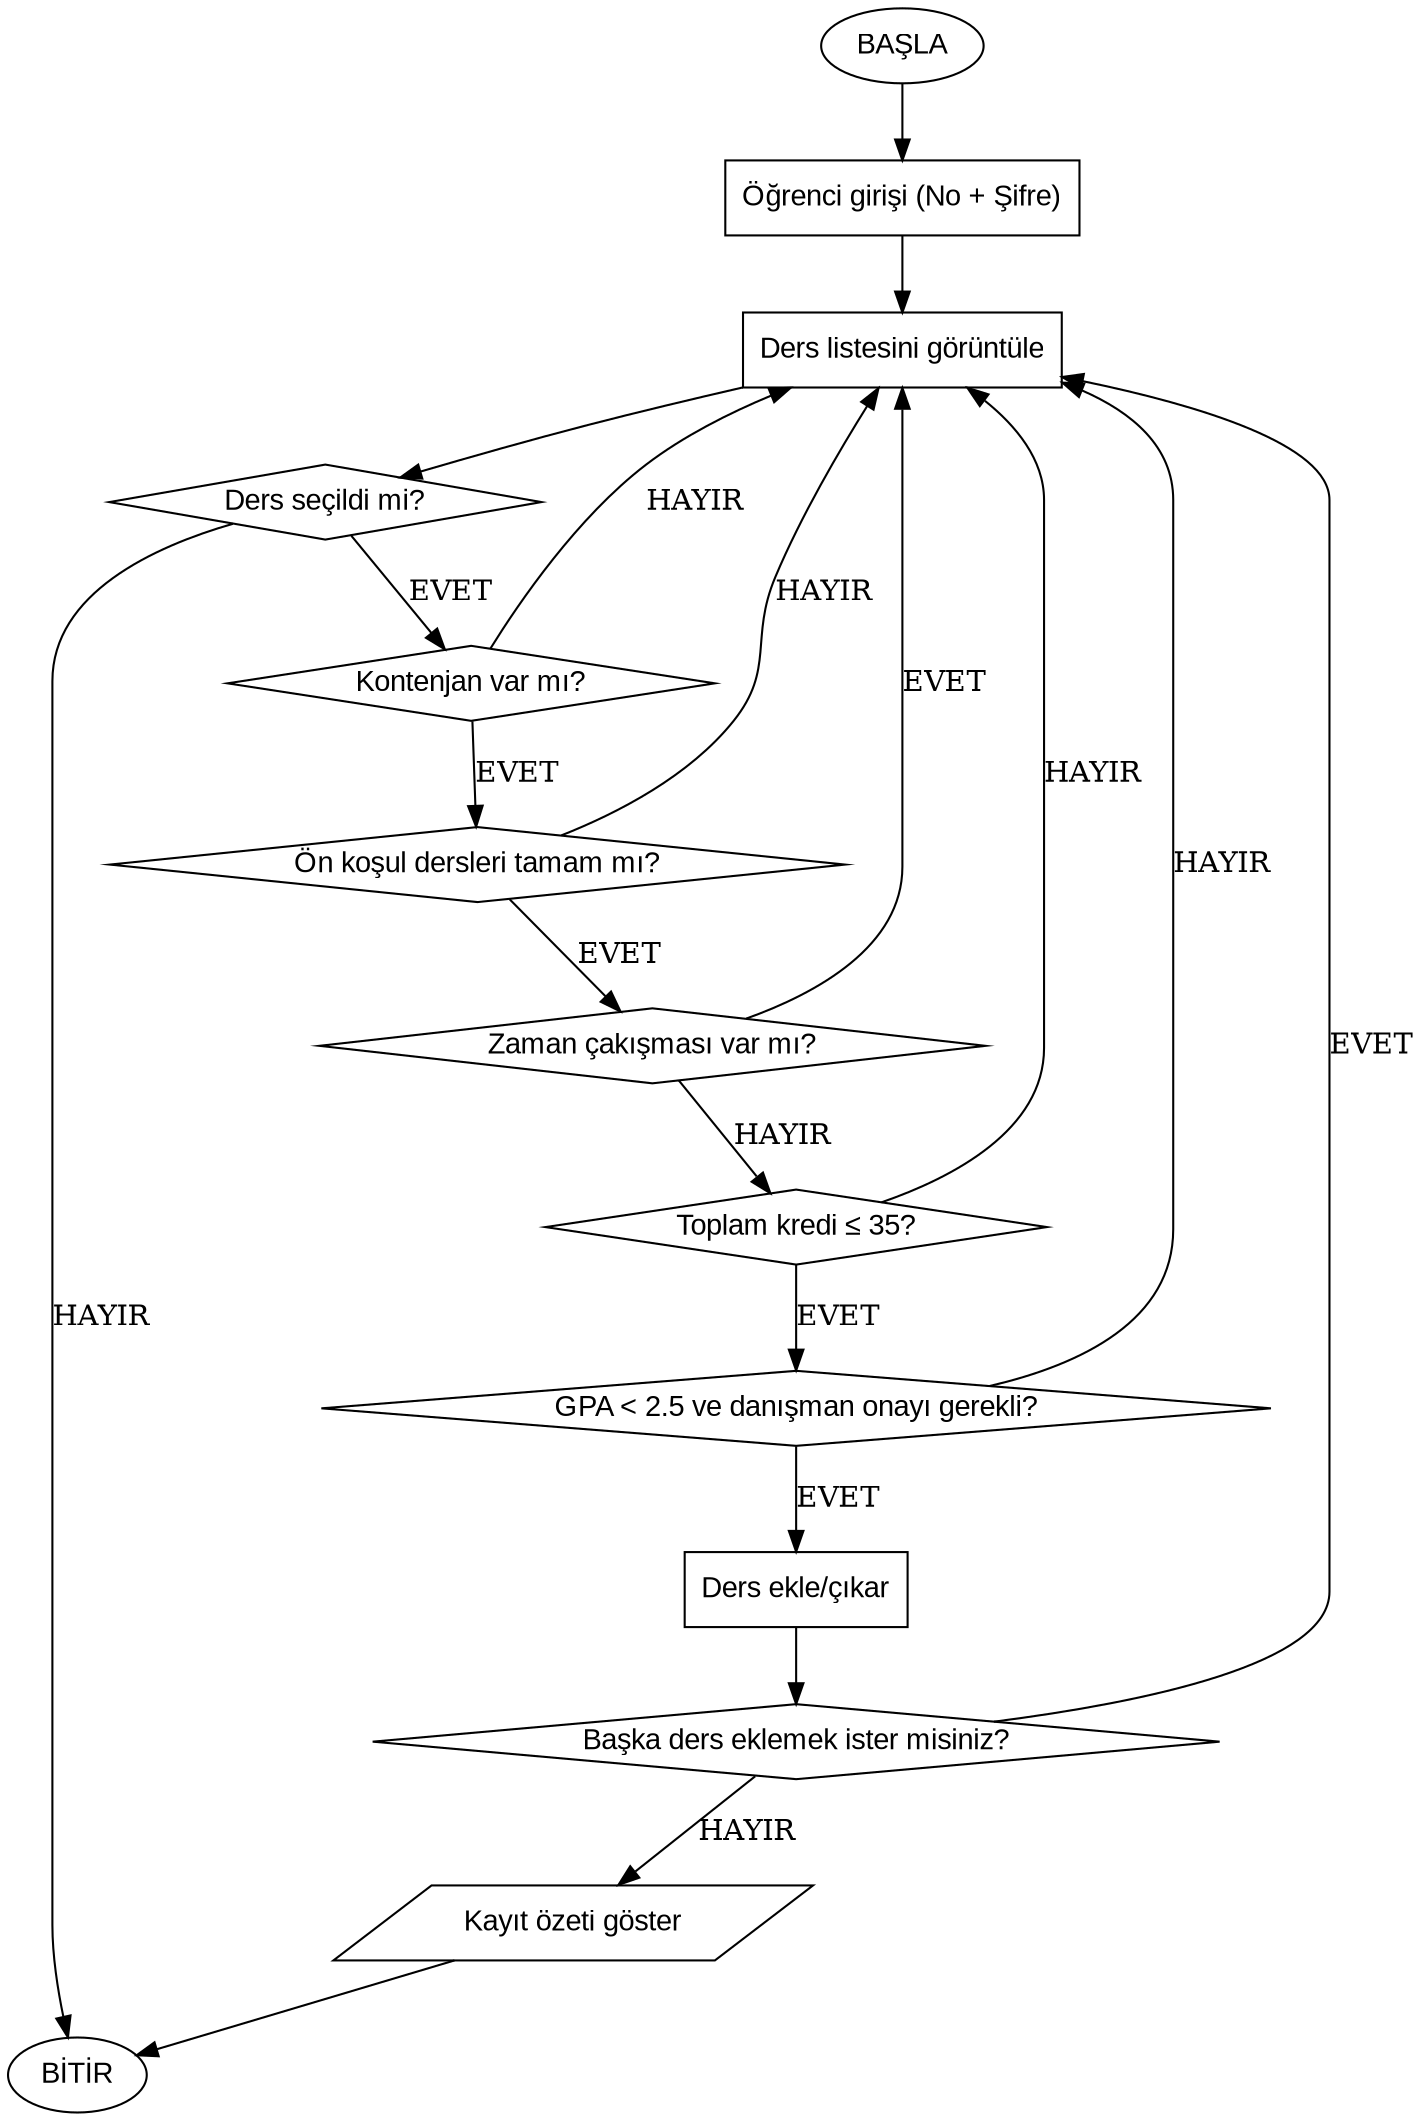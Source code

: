 digraph UniversiteDersKayit {
    rankdir=TB;
    node [fontname="Arial"];

    start [shape=oval, label="BAŞLA"];
    ogrenci_giris [shape=box, label="Öğrenci girişi (No + Şifre)"];
    ders_listesi [shape=box, label="Ders listesini görüntüle"];
    ders_secim [shape=diamond, label="Ders seçildi mi?"];
    
    kontenjan_kontrol [shape=diamond, label="Kontenjan var mı?"];
    onkosul_kontrol [shape=diamond, label="Ön koşul dersleri tamam mı?"];
    zaman_cakisma [shape=diamond, label="Zaman çakışması var mı?"];
    kredi_limit [shape=diamond, label="Toplam kredi ≤ 35?"];
    danisman_onay [shape=diamond, label="GPA < 2.5 ve danışman onayı gerekli?"];
    
    ders_ekle [shape=box, label="Ders ekle/çıkar"];
    kayit_ozeti [shape=parallelogram, label="Kayıt özeti göster"];
    bitir [shape=oval, label="BİTİR"];

    baska_ders [shape=diamond, label="Başka ders eklemek ister misiniz?"];

    // Oklar
    start -> ogrenci_giris -> ders_listesi -> ders_secim;

    ders_secim -> kontenjan_kontrol [label="EVET"];
    ders_secim -> bitir [label="HAYIR"];

    kontenjan_kontrol -> onkosul_kontrol [label="EVET"];
    kontenjan_kontrol -> ders_listesi [label="HAYIR"];

    onkosul_kontrol -> zaman_cakisma [label="EVET"];
    onkosul_kontrol -> ders_listesi [label="HAYIR"];

    zaman_cakisma -> kredi_limit [label="HAYIR"];
    zaman_cakisma -> ders_listesi [label="EVET"];

    kredi_limit -> danisman_onay [label="EVET"];
    kredi_limit -> ders_listesi [label="HAYIR"];

    danisman_onay -> ders_ekle [label="EVET"];
    danisman_onay -> ders_listesi [label="HAYIR"];

    ders_ekle -> baska_ders;
    baska_ders -> ders_listesi [label="EVET"];
    baska_ders -> kayit_ozeti [label="HAYIR"];

    kayit_ozeti -> bitir;
}


